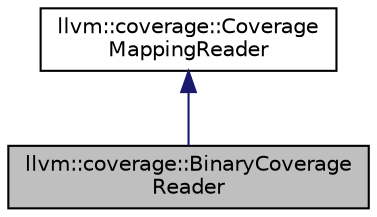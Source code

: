 digraph "llvm::coverage::BinaryCoverageReader"
{
 // LATEX_PDF_SIZE
  bgcolor="transparent";
  edge [fontname="Helvetica",fontsize="10",labelfontname="Helvetica",labelfontsize="10"];
  node [fontname="Helvetica",fontsize="10",shape="box"];
  Node1 [label="llvm::coverage::BinaryCoverage\lReader",height=0.2,width=0.4,color="black", fillcolor="grey75", style="filled", fontcolor="black",tooltip="Reader for the coverage mapping data that is emitted by the frontend and stored in an object file."];
  Node2 -> Node1 [dir="back",color="midnightblue",fontsize="10",style="solid",fontname="Helvetica"];
  Node2 [label="llvm::coverage::Coverage\lMappingReader",height=0.2,width=0.4,color="black",URL="$classllvm_1_1coverage_1_1CoverageMappingReader.html",tooltip=" "];
}
